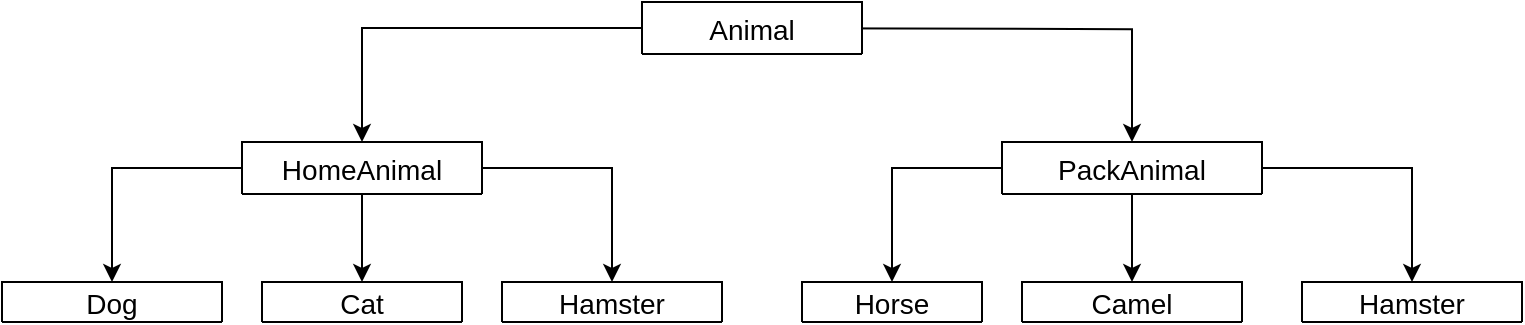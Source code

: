 <mxfile version="21.3.8" type="device">
  <diagram name="Страница 1" id="gJiwEVocgx2RwedTVvtW">
    <mxGraphModel dx="1272" dy="864" grid="1" gridSize="10" guides="1" tooltips="1" connect="1" arrows="1" fold="1" page="1" pageScale="1" pageWidth="827" pageHeight="1169" math="0" shadow="0">
      <root>
        <mxCell id="0" />
        <mxCell id="1" parent="0" />
        <mxCell id="ut9Y865TPv0NhKl7uxPF-6" style="edgeStyle=orthogonalEdgeStyle;rounded=0;orthogonalLoop=1;jettySize=auto;html=1;entryX=0.5;entryY=0;entryDx=0;entryDy=0;" edge="1" parent="1" source="_vcjOT8KcbfN67wf4KzJ-2" target="ut9Y865TPv0NhKl7uxPF-1">
          <mxGeometry relative="1" as="geometry" />
        </mxCell>
        <mxCell id="ut9Y865TPv0NhKl7uxPF-7" style="edgeStyle=orthogonalEdgeStyle;rounded=0;orthogonalLoop=1;jettySize=auto;html=1;" edge="1" parent="1" target="ut9Y865TPv0NhKl7uxPF-2">
          <mxGeometry relative="1" as="geometry">
            <mxPoint x="430" y="113.067" as="sourcePoint" />
          </mxGeometry>
        </mxCell>
        <mxCell id="_vcjOT8KcbfN67wf4KzJ-2" value="Animal" style="swimlane;fontStyle=0;childLayout=stackLayout;horizontal=1;startSize=26;horizontalStack=0;resizeParent=1;resizeParentMax=0;resizeLast=0;collapsible=1;marginBottom=0;align=center;fontSize=14;" parent="1" vertex="1">
          <mxGeometry x="360" y="100" width="110" height="26" as="geometry" />
        </mxCell>
        <mxCell id="_vcjOT8KcbfN67wf4KzJ-18" value="Dog" style="swimlane;fontStyle=0;childLayout=stackLayout;horizontal=1;startSize=26;horizontalStack=0;resizeParent=1;resizeParentMax=0;resizeLast=0;collapsible=1;marginBottom=0;align=center;fontSize=14;" parent="1" vertex="1">
          <mxGeometry x="40" y="240" width="110" height="20" as="geometry" />
        </mxCell>
        <mxCell id="_vcjOT8KcbfN67wf4KzJ-23" value="Cat" style="swimlane;fontStyle=0;childLayout=stackLayout;horizontal=1;startSize=26;horizontalStack=0;resizeParent=1;resizeParentMax=0;resizeLast=0;collapsible=1;marginBottom=0;align=center;fontSize=14;" parent="1" vertex="1">
          <mxGeometry x="170" y="240" width="100" height="20" as="geometry" />
        </mxCell>
        <mxCell id="_vcjOT8KcbfN67wf4KzJ-28" value="Hamster" style="swimlane;fontStyle=0;childLayout=stackLayout;horizontal=1;startSize=26;horizontalStack=0;resizeParent=1;resizeParentMax=0;resizeLast=0;collapsible=1;marginBottom=0;align=center;fontSize=14;" parent="1" vertex="1">
          <mxGeometry x="290" y="240" width="110" height="20" as="geometry" />
        </mxCell>
        <mxCell id="ut9Y865TPv0NhKl7uxPF-11" style="edgeStyle=orthogonalEdgeStyle;rounded=0;orthogonalLoop=1;jettySize=auto;html=1;entryX=0.5;entryY=0;entryDx=0;entryDy=0;" edge="1" parent="1" source="ut9Y865TPv0NhKl7uxPF-1" target="_vcjOT8KcbfN67wf4KzJ-28">
          <mxGeometry relative="1" as="geometry" />
        </mxCell>
        <mxCell id="ut9Y865TPv0NhKl7uxPF-12" style="edgeStyle=orthogonalEdgeStyle;rounded=0;orthogonalLoop=1;jettySize=auto;html=1;entryX=0.5;entryY=0;entryDx=0;entryDy=0;" edge="1" parent="1" source="ut9Y865TPv0NhKl7uxPF-1" target="_vcjOT8KcbfN67wf4KzJ-23">
          <mxGeometry relative="1" as="geometry" />
        </mxCell>
        <mxCell id="ut9Y865TPv0NhKl7uxPF-13" style="edgeStyle=orthogonalEdgeStyle;rounded=0;orthogonalLoop=1;jettySize=auto;html=1;entryX=0.5;entryY=0;entryDx=0;entryDy=0;" edge="1" parent="1" source="ut9Y865TPv0NhKl7uxPF-1" target="_vcjOT8KcbfN67wf4KzJ-18">
          <mxGeometry relative="1" as="geometry" />
        </mxCell>
        <mxCell id="ut9Y865TPv0NhKl7uxPF-1" value="HomeAnimal" style="swimlane;fontStyle=0;childLayout=stackLayout;horizontal=1;startSize=26;horizontalStack=0;resizeParent=1;resizeParentMax=0;resizeLast=0;collapsible=1;marginBottom=0;align=center;fontSize=14;" vertex="1" parent="1">
          <mxGeometry x="160" y="170" width="120" height="26" as="geometry" />
        </mxCell>
        <mxCell id="ut9Y865TPv0NhKl7uxPF-8" style="edgeStyle=orthogonalEdgeStyle;rounded=0;orthogonalLoop=1;jettySize=auto;html=1;entryX=0.5;entryY=0;entryDx=0;entryDy=0;" edge="1" parent="1" source="ut9Y865TPv0NhKl7uxPF-2" target="ut9Y865TPv0NhKl7uxPF-3">
          <mxGeometry relative="1" as="geometry" />
        </mxCell>
        <mxCell id="ut9Y865TPv0NhKl7uxPF-9" style="edgeStyle=orthogonalEdgeStyle;rounded=0;orthogonalLoop=1;jettySize=auto;html=1;entryX=0.5;entryY=0;entryDx=0;entryDy=0;" edge="1" parent="1" source="ut9Y865TPv0NhKl7uxPF-2" target="ut9Y865TPv0NhKl7uxPF-4">
          <mxGeometry relative="1" as="geometry" />
        </mxCell>
        <mxCell id="ut9Y865TPv0NhKl7uxPF-10" style="edgeStyle=orthogonalEdgeStyle;rounded=0;orthogonalLoop=1;jettySize=auto;html=1;" edge="1" parent="1" source="ut9Y865TPv0NhKl7uxPF-2" target="ut9Y865TPv0NhKl7uxPF-5">
          <mxGeometry relative="1" as="geometry" />
        </mxCell>
        <mxCell id="ut9Y865TPv0NhKl7uxPF-2" value="PackAnimal" style="swimlane;fontStyle=0;childLayout=stackLayout;horizontal=1;startSize=26;horizontalStack=0;resizeParent=1;resizeParentMax=0;resizeLast=0;collapsible=1;marginBottom=0;align=center;fontSize=14;" vertex="1" parent="1">
          <mxGeometry x="540" y="170" width="130" height="26" as="geometry" />
        </mxCell>
        <mxCell id="ut9Y865TPv0NhKl7uxPF-3" value="Horse" style="swimlane;fontStyle=0;childLayout=stackLayout;horizontal=1;startSize=26;horizontalStack=0;resizeParent=1;resizeParentMax=0;resizeLast=0;collapsible=1;marginBottom=0;align=center;fontSize=14;" vertex="1" parent="1">
          <mxGeometry x="440" y="240" width="90" height="20" as="geometry" />
        </mxCell>
        <mxCell id="ut9Y865TPv0NhKl7uxPF-4" value="Camel" style="swimlane;fontStyle=0;childLayout=stackLayout;horizontal=1;startSize=26;horizontalStack=0;resizeParent=1;resizeParentMax=0;resizeLast=0;collapsible=1;marginBottom=0;align=center;fontSize=14;" vertex="1" parent="1">
          <mxGeometry x="550" y="240" width="110" height="20" as="geometry" />
        </mxCell>
        <mxCell id="ut9Y865TPv0NhKl7uxPF-5" value="Hamster" style="swimlane;fontStyle=0;childLayout=stackLayout;horizontal=1;startSize=26;horizontalStack=0;resizeParent=1;resizeParentMax=0;resizeLast=0;collapsible=1;marginBottom=0;align=center;fontSize=14;" vertex="1" parent="1">
          <mxGeometry x="690" y="240" width="110" height="20" as="geometry" />
        </mxCell>
      </root>
    </mxGraphModel>
  </diagram>
</mxfile>
